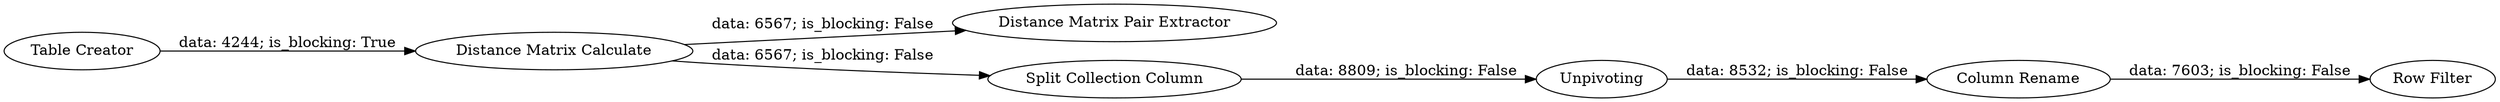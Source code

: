 digraph {
	"7358462443881538851_303" [label="Row Filter"]
	"7358462443881538851_300" [label="Distance Matrix Calculate"]
	"7358462443881538851_301" [label=Unpivoting]
	"7358462443881538851_299" [label="Table Creator"]
	"7358462443881538851_306" [label="Distance Matrix Pair Extractor"]
	"7358462443881538851_302" [label="Split Collection Column"]
	"7358462443881538851_304" [label="Column Rename"]
	"7358462443881538851_302" -> "7358462443881538851_301" [label="data: 8809; is_blocking: False"]
	"7358462443881538851_300" -> "7358462443881538851_306" [label="data: 6567; is_blocking: False"]
	"7358462443881538851_300" -> "7358462443881538851_302" [label="data: 6567; is_blocking: False"]
	"7358462443881538851_304" -> "7358462443881538851_303" [label="data: 7603; is_blocking: False"]
	"7358462443881538851_299" -> "7358462443881538851_300" [label="data: 4244; is_blocking: True"]
	"7358462443881538851_301" -> "7358462443881538851_304" [label="data: 8532; is_blocking: False"]
	rankdir=LR
}
